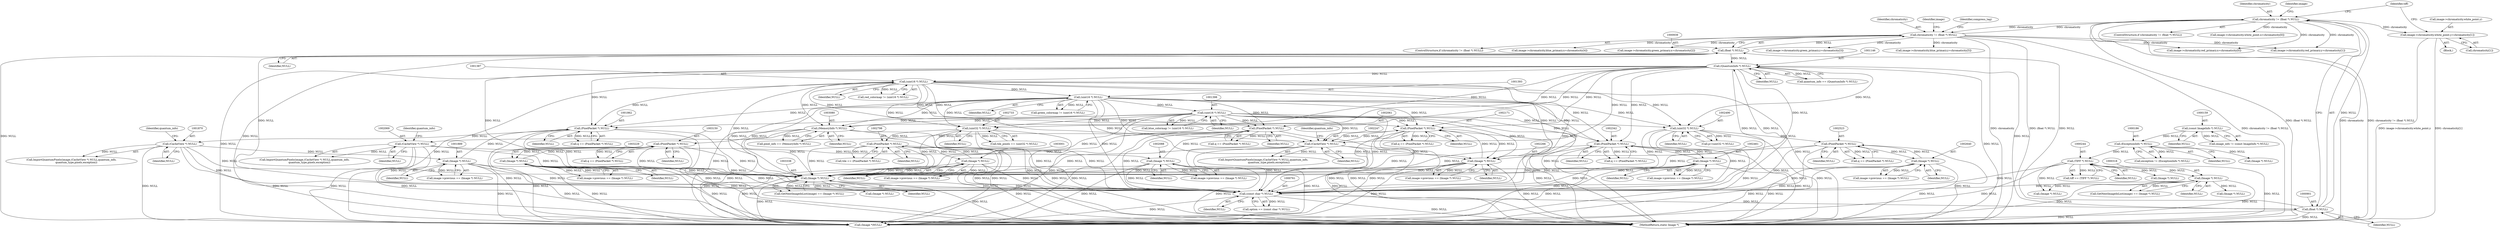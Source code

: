 digraph "0_ImageMagick_58cf5bf4fade82e3b510e8f3463a967278a3e410_0@array" {
"1000915" [label="(Call,image->chromaticity.white_point.y=chromaticity[1])"];
"1000898" [label="(Call,chromaticity != (float *) NULL)"];
"1000936" [label="(Call,chromaticity != (float *) NULL)"];
"1000938" [label="(Call,(float *) NULL)"];
"1000760" [label="(Call,(const char *) NULL)"];
"1002341" [label="(Call,(PixelPacket *) NULL)"];
"1002460" [label="(Call,(Image *) NULL)"];
"1001386" [label="(Call,(uint16 *) NULL)"];
"1001145" [label="(Call,(QuantumInfo *) NULL)"];
"1000900" [label="(Call,(float *) NULL)"];
"1001392" [label="(Call,(uint16 *) NULL)"];
"1001397" [label="(Call,(uint16 *) NULL)"];
"1001861" [label="(Call,(PixelPacket *) NULL)"];
"1001888" [label="(Call,(Image *) NULL)"];
"1001869" [label="(Call,(CacheView *) NULL)"];
"1002087" [label="(Call,(Image *) NULL)"];
"1002068" [label="(Call,(CacheView *) NULL)"];
"1002060" [label="(Call,(PixelPacket *) NULL)"];
"1003000" [label="(Call,(Image *) NULL)"];
"1002797" [label="(Call,(PixelPacket *) NULL)"];
"1002732" [label="(Call,(uint32 *) NULL)"];
"1002639" [label="(Call,(Image *) NULL)"];
"1002522" [label="(Call,(PixelPacket *) NULL)"];
"1002489" [label="(Call,(uint32 *) NULL)"];
"1003149" [label="(Call,(PixelPacket *) NULL)"];
"1003079" [label="(Call,(MemoryInfo *) NULL)"];
"1003228" [label="(Call,(Image *) NULL)"];
"1000317" [label="(Call,(Image *) NULL)"];
"1000243" [label="(Call,(TIFF *) NULL)"];
"1000185" [label="(Call,(ExceptionInfo *) NULL)"];
"1000158" [label="(Call,(const ImageInfo *) NULL)"];
"1003337" [label="(Call,(Image *) NULL)"];
"1002170" [label="(Call,(PixelPacket *) NULL)"];
"1002265" [label="(Call,(Image *) NULL)"];
"1002246" [label="(Call,(CacheView *) NULL)"];
"1001147" [label="(Identifier,NULL)"];
"1000953" [label="(Call,image->chromaticity.red_primary.y=chromaticity[1])"];
"1000964" [label="(Call,image->chromaticity.green_primary.x=chromaticity[2])"];
"1002732" [label="(Call,(uint32 *) NULL)"];
"1003224" [label="(Call,image->previous == (Image *) NULL)"];
"1002795" [label="(Call,tile == (PixelPacket *) NULL)"];
"1000897" [label="(ControlStructure,if (chromaticity != (float *) NULL))"];
"1000975" [label="(Call,image->chromaticity.green_primary.y=chromaticity[3])"];
"1002062" [label="(Identifier,NULL)"];
"1000314" [label="(Call,GetNextImageInList(image) == (Image *) NULL)"];
"1002639" [label="(Call,(Image *) NULL)"];
"1000215" [label="(Call,(Image *) NULL)"];
"1003081" [label="(Identifier,NULL)"];
"1001872" [label="(Identifier,quantum_info)"];
"1002089" [label="(Identifier,NULL)"];
"1000916" [label="(Call,image->chromaticity.white_point.y)"];
"1002460" [label="(Call,(Image *) NULL)"];
"1003228" [label="(Call,(Image *) NULL)"];
"1000942" [label="(Call,image->chromaticity.red_primary.x=chromaticity[0])"];
"1003147" [label="(Call,q == (PixelPacket *) NULL)"];
"1000902" [label="(Identifier,NULL)"];
"1002635" [label="(Call,image->previous == (Image *) NULL)"];
"1000243" [label="(Call,(TIFF *) NULL)"];
"1000904" [label="(Call,image->chromaticity.white_point.x=chromaticity[0])"];
"1001397" [label="(Call,(uint16 *) NULL)"];
"1003230" [label="(Identifier,NULL)"];
"1002641" [label="(Identifier,NULL)"];
"1000997" [label="(Call,image->chromaticity.blue_primary.y=chromaticity[5])"];
"1003334" [label="(Call,GetNextImageInList(image) == (Image *) NULL)"];
"1000898" [label="(Call,chromaticity != (float *) NULL)"];
"1001859" [label="(Call,q == (PixelPacket *) NULL)"];
"1001871" [label="(Identifier,NULL)"];
"1002462" [label="(Identifier,NULL)"];
"1003400" [label="(Call,(Image *)NULL)"];
"1002730" [label="(Call,tile_pixels == (uint32 *) NULL)"];
"1002522" [label="(Call,(PixelPacket *) NULL)"];
"1001394" [label="(Identifier,NULL)"];
"1000319" [label="(Identifier,NULL)"];
"1001861" [label="(Call,(PixelPacket *) NULL)"];
"1001386" [label="(Call,(uint16 *) NULL)"];
"1002491" [label="(Identifier,NULL)"];
"1002524" [label="(Identifier,NULL)"];
"1003002" [label="(Identifier,NULL)"];
"1001384" [label="(Call,red_colormap != (uint16 *) NULL)"];
"1000936" [label="(Call,chromaticity != (float *) NULL)"];
"1002339" [label="(Call,q == (PixelPacket *) NULL)"];
"1000156" [label="(Call,image_info != (const ImageInfo *) NULL)"];
"1000758" [label="(Call,option == (const char *) NULL)"];
"1002261" [label="(Call,image->previous == (Image *) NULL)"];
"1002248" [label="(Identifier,NULL)"];
"1001863" [label="(Identifier,NULL)"];
"1002489" [label="(Call,(uint32 *) NULL)"];
"1002520" [label="(Call,q == (PixelPacket *) NULL)"];
"1001869" [label="(Call,(CacheView *) NULL)"];
"1003337" [label="(Call,(Image *) NULL)"];
"1002070" [label="(Identifier,NULL)"];
"1000929" [label="(Identifier,tiff)"];
"1001143" [label="(Call,quantum_info == (QuantumInfo *) NULL)"];
"1001388" [label="(Identifier,NULL)"];
"1000328" [label="(Call,(Image *) NULL)"];
"1002343" [label="(Identifier,NULL)"];
"1002797" [label="(Call,(PixelPacket *) NULL)"];
"1001395" [label="(Call,blue_colormap != (uint16 *) NULL)"];
"1000938" [label="(Call,(float *) NULL)"];
"1000908" [label="(Identifier,image)"];
"1000923" [label="(Call,chromaticity[1])"];
"1002071" [label="(Identifier,quantum_info)"];
"1000187" [label="(Identifier,NULL)"];
"1002087" [label="(Call,(Image *) NULL)"];
"1000937" [label="(Identifier,chromaticity)"];
"1003406" [label="(MethodReturn,static Image *)"];
"1000158" [label="(Call,(const ImageInfo *) NULL)"];
"1002799" [label="(Identifier,NULL)"];
"1001399" [label="(Identifier,NULL)"];
"1002170" [label="(Call,(PixelPacket *) NULL)"];
"1003000" [label="(Call,(Image *) NULL)"];
"1002249" [label="(Identifier,quantum_info)"];
"1000245" [label="(Identifier,NULL)"];
"1000935" [label="(ControlStructure,if (chromaticity != (float *) NULL))"];
"1001392" [label="(Call,(uint16 *) NULL)"];
"1000946" [label="(Identifier,image)"];
"1002066" [label="(Call,ImportQuantumPixels(image,(CacheView *) NULL,quantum_info,\n            quantum_type,pixels,exception))"];
"1001888" [label="(Call,(Image *) NULL)"];
"1002060" [label="(Call,(PixelPacket *) NULL)"];
"1000940" [label="(Identifier,NULL)"];
"1002267" [label="(Identifier,NULL)"];
"1000900" [label="(Call,(float *) NULL)"];
"1002734" [label="(Identifier,NULL)"];
"1000307" [label="(Call,(Image *) NULL)"];
"1002341" [label="(Call,(PixelPacket *) NULL)"];
"1001890" [label="(Identifier,NULL)"];
"1003149" [label="(Call,(PixelPacket *) NULL)"];
"1002456" [label="(Call,image->previous == (Image *) NULL)"];
"1002058" [label="(Call,q == (PixelPacket *) NULL)"];
"1001145" [label="(Call,(QuantumInfo *) NULL)"];
"1000899" [label="(Identifier,chromaticity)"];
"1000160" [label="(Identifier,NULL)"];
"1000241" [label="(Call,tiff == (TIFF *) NULL)"];
"1002168" [label="(Call,q == (PixelPacket *) NULL)"];
"1000915" [label="(Call,image->chromaticity.white_point.y=chromaticity[1])"];
"1000185" [label="(Call,(ExceptionInfo *) NULL)"];
"1003346" [label="(Call,(Image *) NULL)"];
"1000183" [label="(Call,exception != (ExceptionInfo *) NULL)"];
"1002172" [label="(Identifier,NULL)"];
"1000317" [label="(Call,(Image *) NULL)"];
"1001011" [label="(Identifier,compress_tag)"];
"1002487" [label="(Call,p=(uint32 *) NULL)"];
"1002244" [label="(Call,ImportQuantumPixels(image,(CacheView *) NULL,quantum_info,\n              quantum_type,pixels,exception))"];
"1002083" [label="(Call,image->previous == (Image *) NULL)"];
"1003339" [label="(Identifier,NULL)"];
"1002068" [label="(Call,(CacheView *) NULL)"];
"1000986" [label="(Call,image->chromaticity.blue_primary.x=chromaticity[4])"];
"1002265" [label="(Call,(Image *) NULL)"];
"1000903" [label="(Block,)"];
"1000760" [label="(Call,(const char *) NULL)"];
"1001884" [label="(Call,image->previous == (Image *) NULL)"];
"1003079" [label="(Call,(MemoryInfo *) NULL)"];
"1003077" [label="(Call,pixel_info == (MemoryInfo *) NULL)"];
"1000252" [label="(Call,(Image *) NULL)"];
"1000762" [label="(Identifier,NULL)"];
"1001867" [label="(Call,ImportQuantumPixels(image,(CacheView *) NULL,quantum_info,\n            quantum_type,pixels,exception))"];
"1003151" [label="(Identifier,NULL)"];
"1001390" [label="(Call,green_colormap != (uint16 *) NULL)"];
"1002996" [label="(Call,image->previous == (Image *) NULL)"];
"1002246" [label="(Call,(CacheView *) NULL)"];
"1000915" -> "1000903"  [label="AST: "];
"1000915" -> "1000923"  [label="CFG: "];
"1000916" -> "1000915"  [label="AST: "];
"1000923" -> "1000915"  [label="AST: "];
"1000929" -> "1000915"  [label="CFG: "];
"1000915" -> "1003406"  [label="DDG: image->chromaticity.white_point.y"];
"1000915" -> "1003406"  [label="DDG: chromaticity[1]"];
"1000898" -> "1000915"  [label="DDG: chromaticity"];
"1000898" -> "1000897"  [label="AST: "];
"1000898" -> "1000900"  [label="CFG: "];
"1000899" -> "1000898"  [label="AST: "];
"1000900" -> "1000898"  [label="AST: "];
"1000908" -> "1000898"  [label="CFG: "];
"1000929" -> "1000898"  [label="CFG: "];
"1000898" -> "1003406"  [label="DDG: chromaticity"];
"1000898" -> "1003406"  [label="DDG: chromaticity != (float *) NULL"];
"1000898" -> "1003406"  [label="DDG: (float *) NULL"];
"1000936" -> "1000898"  [label="DDG: chromaticity"];
"1000900" -> "1000898"  [label="DDG: NULL"];
"1000898" -> "1000904"  [label="DDG: chromaticity"];
"1000898" -> "1000936"  [label="DDG: chromaticity"];
"1000898" -> "1000942"  [label="DDG: chromaticity"];
"1000898" -> "1000953"  [label="DDG: chromaticity"];
"1000936" -> "1000935"  [label="AST: "];
"1000936" -> "1000938"  [label="CFG: "];
"1000937" -> "1000936"  [label="AST: "];
"1000938" -> "1000936"  [label="AST: "];
"1000946" -> "1000936"  [label="CFG: "];
"1001011" -> "1000936"  [label="CFG: "];
"1000936" -> "1003406"  [label="DDG: chromaticity != (float *) NULL"];
"1000936" -> "1003406"  [label="DDG: chromaticity"];
"1000936" -> "1003406"  [label="DDG: (float *) NULL"];
"1000938" -> "1000936"  [label="DDG: NULL"];
"1000936" -> "1000942"  [label="DDG: chromaticity"];
"1000936" -> "1000953"  [label="DDG: chromaticity"];
"1000936" -> "1000964"  [label="DDG: chromaticity"];
"1000936" -> "1000975"  [label="DDG: chromaticity"];
"1000936" -> "1000986"  [label="DDG: chromaticity"];
"1000936" -> "1000997"  [label="DDG: chromaticity"];
"1000938" -> "1000940"  [label="CFG: "];
"1000939" -> "1000938"  [label="AST: "];
"1000940" -> "1000938"  [label="AST: "];
"1000938" -> "1003406"  [label="DDG: NULL"];
"1000760" -> "1000938"  [label="DDG: NULL"];
"1000900" -> "1000938"  [label="DDG: NULL"];
"1000938" -> "1001145"  [label="DDG: NULL"];
"1000938" -> "1003400"  [label="DDG: NULL"];
"1000760" -> "1000758"  [label="AST: "];
"1000760" -> "1000762"  [label="CFG: "];
"1000761" -> "1000760"  [label="AST: "];
"1000762" -> "1000760"  [label="AST: "];
"1000758" -> "1000760"  [label="CFG: "];
"1000760" -> "1003406"  [label="DDG: NULL"];
"1000760" -> "1000758"  [label="DDG: NULL"];
"1002341" -> "1000760"  [label="DDG: NULL"];
"1002460" -> "1000760"  [label="DDG: NULL"];
"1001386" -> "1000760"  [label="DDG: NULL"];
"1001861" -> "1000760"  [label="DDG: NULL"];
"1001888" -> "1000760"  [label="DDG: NULL"];
"1001869" -> "1000760"  [label="DDG: NULL"];
"1002087" -> "1000760"  [label="DDG: NULL"];
"1003000" -> "1000760"  [label="DDG: NULL"];
"1002639" -> "1000760"  [label="DDG: NULL"];
"1003149" -> "1000760"  [label="DDG: NULL"];
"1002060" -> "1000760"  [label="DDG: NULL"];
"1000317" -> "1000760"  [label="DDG: NULL"];
"1002522" -> "1000760"  [label="DDG: NULL"];
"1003337" -> "1000760"  [label="DDG: NULL"];
"1002170" -> "1000760"  [label="DDG: NULL"];
"1002265" -> "1000760"  [label="DDG: NULL"];
"1003079" -> "1000760"  [label="DDG: NULL"];
"1001145" -> "1000760"  [label="DDG: NULL"];
"1001392" -> "1000760"  [label="DDG: NULL"];
"1002732" -> "1000760"  [label="DDG: NULL"];
"1002797" -> "1000760"  [label="DDG: NULL"];
"1000243" -> "1000760"  [label="DDG: NULL"];
"1002246" -> "1000760"  [label="DDG: NULL"];
"1001397" -> "1000760"  [label="DDG: NULL"];
"1002068" -> "1000760"  [label="DDG: NULL"];
"1002489" -> "1000760"  [label="DDG: NULL"];
"1003228" -> "1000760"  [label="DDG: NULL"];
"1000760" -> "1000900"  [label="DDG: NULL"];
"1000760" -> "1001145"  [label="DDG: NULL"];
"1000760" -> "1003400"  [label="DDG: NULL"];
"1002341" -> "1002339"  [label="AST: "];
"1002341" -> "1002343"  [label="CFG: "];
"1002342" -> "1002341"  [label="AST: "];
"1002343" -> "1002341"  [label="AST: "];
"1002339" -> "1002341"  [label="CFG: "];
"1002341" -> "1003406"  [label="DDG: NULL"];
"1002341" -> "1002339"  [label="DDG: NULL"];
"1002460" -> "1002341"  [label="DDG: NULL"];
"1001386" -> "1002341"  [label="DDG: NULL"];
"1001145" -> "1002341"  [label="DDG: NULL"];
"1001392" -> "1002341"  [label="DDG: NULL"];
"1001397" -> "1002341"  [label="DDG: NULL"];
"1002341" -> "1002460"  [label="DDG: NULL"];
"1002341" -> "1003337"  [label="DDG: NULL"];
"1002341" -> "1003400"  [label="DDG: NULL"];
"1002460" -> "1002456"  [label="AST: "];
"1002460" -> "1002462"  [label="CFG: "];
"1002461" -> "1002460"  [label="AST: "];
"1002462" -> "1002460"  [label="AST: "];
"1002456" -> "1002460"  [label="CFG: "];
"1002460" -> "1003406"  [label="DDG: NULL"];
"1002460" -> "1002456"  [label="DDG: NULL"];
"1002460" -> "1003337"  [label="DDG: NULL"];
"1002460" -> "1003400"  [label="DDG: NULL"];
"1001386" -> "1001384"  [label="AST: "];
"1001386" -> "1001388"  [label="CFG: "];
"1001387" -> "1001386"  [label="AST: "];
"1001388" -> "1001386"  [label="AST: "];
"1001384" -> "1001386"  [label="CFG: "];
"1001386" -> "1003406"  [label="DDG: NULL"];
"1001386" -> "1001384"  [label="DDG: NULL"];
"1001145" -> "1001386"  [label="DDG: NULL"];
"1001386" -> "1001392"  [label="DDG: NULL"];
"1001386" -> "1001861"  [label="DDG: NULL"];
"1001386" -> "1002060"  [label="DDG: NULL"];
"1001386" -> "1002170"  [label="DDG: NULL"];
"1001386" -> "1002246"  [label="DDG: NULL"];
"1001386" -> "1002265"  [label="DDG: NULL"];
"1001386" -> "1002489"  [label="DDG: NULL"];
"1001386" -> "1002732"  [label="DDG: NULL"];
"1001386" -> "1003079"  [label="DDG: NULL"];
"1001386" -> "1003337"  [label="DDG: NULL"];
"1001386" -> "1003400"  [label="DDG: NULL"];
"1001145" -> "1001143"  [label="AST: "];
"1001145" -> "1001147"  [label="CFG: "];
"1001146" -> "1001145"  [label="AST: "];
"1001147" -> "1001145"  [label="AST: "];
"1001143" -> "1001145"  [label="CFG: "];
"1001145" -> "1003406"  [label="DDG: NULL"];
"1001145" -> "1001143"  [label="DDG: NULL"];
"1000900" -> "1001145"  [label="DDG: NULL"];
"1001145" -> "1001861"  [label="DDG: NULL"];
"1001145" -> "1002060"  [label="DDG: NULL"];
"1001145" -> "1002170"  [label="DDG: NULL"];
"1001145" -> "1002246"  [label="DDG: NULL"];
"1001145" -> "1002265"  [label="DDG: NULL"];
"1001145" -> "1002489"  [label="DDG: NULL"];
"1001145" -> "1002732"  [label="DDG: NULL"];
"1001145" -> "1003079"  [label="DDG: NULL"];
"1001145" -> "1003337"  [label="DDG: NULL"];
"1001145" -> "1003400"  [label="DDG: NULL"];
"1000900" -> "1000902"  [label="CFG: "];
"1000901" -> "1000900"  [label="AST: "];
"1000902" -> "1000900"  [label="AST: "];
"1000900" -> "1003406"  [label="DDG: NULL"];
"1000900" -> "1003400"  [label="DDG: NULL"];
"1001392" -> "1001390"  [label="AST: "];
"1001392" -> "1001394"  [label="CFG: "];
"1001393" -> "1001392"  [label="AST: "];
"1001394" -> "1001392"  [label="AST: "];
"1001390" -> "1001392"  [label="CFG: "];
"1001392" -> "1003406"  [label="DDG: NULL"];
"1001392" -> "1001390"  [label="DDG: NULL"];
"1001392" -> "1001397"  [label="DDG: NULL"];
"1001392" -> "1001861"  [label="DDG: NULL"];
"1001392" -> "1002060"  [label="DDG: NULL"];
"1001392" -> "1002170"  [label="DDG: NULL"];
"1001392" -> "1002246"  [label="DDG: NULL"];
"1001392" -> "1002265"  [label="DDG: NULL"];
"1001392" -> "1002489"  [label="DDG: NULL"];
"1001392" -> "1002732"  [label="DDG: NULL"];
"1001392" -> "1003079"  [label="DDG: NULL"];
"1001392" -> "1003337"  [label="DDG: NULL"];
"1001392" -> "1003400"  [label="DDG: NULL"];
"1001397" -> "1001395"  [label="AST: "];
"1001397" -> "1001399"  [label="CFG: "];
"1001398" -> "1001397"  [label="AST: "];
"1001399" -> "1001397"  [label="AST: "];
"1001395" -> "1001397"  [label="CFG: "];
"1001397" -> "1003406"  [label="DDG: NULL"];
"1001397" -> "1001395"  [label="DDG: NULL"];
"1001397" -> "1001861"  [label="DDG: NULL"];
"1001397" -> "1002060"  [label="DDG: NULL"];
"1001397" -> "1002170"  [label="DDG: NULL"];
"1001397" -> "1002246"  [label="DDG: NULL"];
"1001397" -> "1002265"  [label="DDG: NULL"];
"1001397" -> "1002489"  [label="DDG: NULL"];
"1001397" -> "1002732"  [label="DDG: NULL"];
"1001397" -> "1003079"  [label="DDG: NULL"];
"1001397" -> "1003337"  [label="DDG: NULL"];
"1001397" -> "1003400"  [label="DDG: NULL"];
"1001861" -> "1001859"  [label="AST: "];
"1001861" -> "1001863"  [label="CFG: "];
"1001862" -> "1001861"  [label="AST: "];
"1001863" -> "1001861"  [label="AST: "];
"1001859" -> "1001861"  [label="CFG: "];
"1001861" -> "1003406"  [label="DDG: NULL"];
"1001861" -> "1001859"  [label="DDG: NULL"];
"1001888" -> "1001861"  [label="DDG: NULL"];
"1001861" -> "1001869"  [label="DDG: NULL"];
"1001861" -> "1003337"  [label="DDG: NULL"];
"1001861" -> "1003400"  [label="DDG: NULL"];
"1001888" -> "1001884"  [label="AST: "];
"1001888" -> "1001890"  [label="CFG: "];
"1001889" -> "1001888"  [label="AST: "];
"1001890" -> "1001888"  [label="AST: "];
"1001884" -> "1001888"  [label="CFG: "];
"1001888" -> "1003406"  [label="DDG: NULL"];
"1001888" -> "1001884"  [label="DDG: NULL"];
"1001869" -> "1001888"  [label="DDG: NULL"];
"1001888" -> "1003337"  [label="DDG: NULL"];
"1001888" -> "1003400"  [label="DDG: NULL"];
"1001869" -> "1001867"  [label="AST: "];
"1001869" -> "1001871"  [label="CFG: "];
"1001870" -> "1001869"  [label="AST: "];
"1001871" -> "1001869"  [label="AST: "];
"1001872" -> "1001869"  [label="CFG: "];
"1001869" -> "1003406"  [label="DDG: NULL"];
"1001869" -> "1001867"  [label="DDG: NULL"];
"1001869" -> "1003337"  [label="DDG: NULL"];
"1001869" -> "1003400"  [label="DDG: NULL"];
"1002087" -> "1002083"  [label="AST: "];
"1002087" -> "1002089"  [label="CFG: "];
"1002088" -> "1002087"  [label="AST: "];
"1002089" -> "1002087"  [label="AST: "];
"1002083" -> "1002087"  [label="CFG: "];
"1002087" -> "1003406"  [label="DDG: NULL"];
"1002087" -> "1002060"  [label="DDG: NULL"];
"1002087" -> "1002083"  [label="DDG: NULL"];
"1002068" -> "1002087"  [label="DDG: NULL"];
"1002087" -> "1003337"  [label="DDG: NULL"];
"1002087" -> "1003400"  [label="DDG: NULL"];
"1002068" -> "1002066"  [label="AST: "];
"1002068" -> "1002070"  [label="CFG: "];
"1002069" -> "1002068"  [label="AST: "];
"1002070" -> "1002068"  [label="AST: "];
"1002071" -> "1002068"  [label="CFG: "];
"1002068" -> "1003406"  [label="DDG: NULL"];
"1002068" -> "1002066"  [label="DDG: NULL"];
"1002060" -> "1002068"  [label="DDG: NULL"];
"1002068" -> "1003337"  [label="DDG: NULL"];
"1002068" -> "1003400"  [label="DDG: NULL"];
"1002060" -> "1002058"  [label="AST: "];
"1002060" -> "1002062"  [label="CFG: "];
"1002061" -> "1002060"  [label="AST: "];
"1002062" -> "1002060"  [label="AST: "];
"1002058" -> "1002060"  [label="CFG: "];
"1002060" -> "1003406"  [label="DDG: NULL"];
"1002060" -> "1002058"  [label="DDG: NULL"];
"1002060" -> "1003337"  [label="DDG: NULL"];
"1002060" -> "1003400"  [label="DDG: NULL"];
"1003000" -> "1002996"  [label="AST: "];
"1003000" -> "1003002"  [label="CFG: "];
"1003001" -> "1003000"  [label="AST: "];
"1003002" -> "1003000"  [label="AST: "];
"1002996" -> "1003000"  [label="CFG: "];
"1003000" -> "1003406"  [label="DDG: NULL"];
"1003000" -> "1002797"  [label="DDG: NULL"];
"1003000" -> "1002996"  [label="DDG: NULL"];
"1002797" -> "1003000"  [label="DDG: NULL"];
"1003000" -> "1003337"  [label="DDG: NULL"];
"1003000" -> "1003400"  [label="DDG: NULL"];
"1002797" -> "1002795"  [label="AST: "];
"1002797" -> "1002799"  [label="CFG: "];
"1002798" -> "1002797"  [label="AST: "];
"1002799" -> "1002797"  [label="AST: "];
"1002795" -> "1002797"  [label="CFG: "];
"1002797" -> "1003406"  [label="DDG: NULL"];
"1002797" -> "1002795"  [label="DDG: NULL"];
"1002732" -> "1002797"  [label="DDG: NULL"];
"1002797" -> "1003337"  [label="DDG: NULL"];
"1002797" -> "1003400"  [label="DDG: NULL"];
"1002732" -> "1002730"  [label="AST: "];
"1002732" -> "1002734"  [label="CFG: "];
"1002733" -> "1002732"  [label="AST: "];
"1002734" -> "1002732"  [label="AST: "];
"1002730" -> "1002732"  [label="CFG: "];
"1002732" -> "1003406"  [label="DDG: NULL"];
"1002732" -> "1002730"  [label="DDG: NULL"];
"1002732" -> "1003337"  [label="DDG: NULL"];
"1002732" -> "1003400"  [label="DDG: NULL"];
"1002639" -> "1002635"  [label="AST: "];
"1002639" -> "1002641"  [label="CFG: "];
"1002640" -> "1002639"  [label="AST: "];
"1002641" -> "1002639"  [label="AST: "];
"1002635" -> "1002639"  [label="CFG: "];
"1002639" -> "1003406"  [label="DDG: NULL"];
"1002639" -> "1002522"  [label="DDG: NULL"];
"1002639" -> "1002635"  [label="DDG: NULL"];
"1002522" -> "1002639"  [label="DDG: NULL"];
"1002639" -> "1003337"  [label="DDG: NULL"];
"1002639" -> "1003400"  [label="DDG: NULL"];
"1002522" -> "1002520"  [label="AST: "];
"1002522" -> "1002524"  [label="CFG: "];
"1002523" -> "1002522"  [label="AST: "];
"1002524" -> "1002522"  [label="AST: "];
"1002520" -> "1002522"  [label="CFG: "];
"1002522" -> "1003406"  [label="DDG: NULL"];
"1002522" -> "1002520"  [label="DDG: NULL"];
"1002489" -> "1002522"  [label="DDG: NULL"];
"1002522" -> "1003337"  [label="DDG: NULL"];
"1002522" -> "1003400"  [label="DDG: NULL"];
"1002489" -> "1002487"  [label="AST: "];
"1002489" -> "1002491"  [label="CFG: "];
"1002490" -> "1002489"  [label="AST: "];
"1002491" -> "1002489"  [label="AST: "];
"1002487" -> "1002489"  [label="CFG: "];
"1002489" -> "1003406"  [label="DDG: NULL"];
"1002489" -> "1002487"  [label="DDG: NULL"];
"1002489" -> "1003337"  [label="DDG: NULL"];
"1002489" -> "1003400"  [label="DDG: NULL"];
"1003149" -> "1003147"  [label="AST: "];
"1003149" -> "1003151"  [label="CFG: "];
"1003150" -> "1003149"  [label="AST: "];
"1003151" -> "1003149"  [label="AST: "];
"1003147" -> "1003149"  [label="CFG: "];
"1003149" -> "1003406"  [label="DDG: NULL"];
"1003149" -> "1003147"  [label="DDG: NULL"];
"1003079" -> "1003149"  [label="DDG: NULL"];
"1003228" -> "1003149"  [label="DDG: NULL"];
"1003149" -> "1003228"  [label="DDG: NULL"];
"1003149" -> "1003337"  [label="DDG: NULL"];
"1003149" -> "1003400"  [label="DDG: NULL"];
"1003079" -> "1003077"  [label="AST: "];
"1003079" -> "1003081"  [label="CFG: "];
"1003080" -> "1003079"  [label="AST: "];
"1003081" -> "1003079"  [label="AST: "];
"1003077" -> "1003079"  [label="CFG: "];
"1003079" -> "1003406"  [label="DDG: NULL"];
"1003079" -> "1003077"  [label="DDG: NULL"];
"1003079" -> "1003337"  [label="DDG: NULL"];
"1003079" -> "1003400"  [label="DDG: NULL"];
"1003228" -> "1003224"  [label="AST: "];
"1003228" -> "1003230"  [label="CFG: "];
"1003229" -> "1003228"  [label="AST: "];
"1003230" -> "1003228"  [label="AST: "];
"1003224" -> "1003228"  [label="CFG: "];
"1003228" -> "1003406"  [label="DDG: NULL"];
"1003228" -> "1003224"  [label="DDG: NULL"];
"1003228" -> "1003337"  [label="DDG: NULL"];
"1003228" -> "1003400"  [label="DDG: NULL"];
"1000317" -> "1000314"  [label="AST: "];
"1000317" -> "1000319"  [label="CFG: "];
"1000318" -> "1000317"  [label="AST: "];
"1000319" -> "1000317"  [label="AST: "];
"1000314" -> "1000317"  [label="CFG: "];
"1000317" -> "1003406"  [label="DDG: NULL"];
"1000317" -> "1000307"  [label="DDG: NULL"];
"1000317" -> "1000314"  [label="DDG: NULL"];
"1000243" -> "1000317"  [label="DDG: NULL"];
"1000317" -> "1000328"  [label="DDG: NULL"];
"1000317" -> "1003400"  [label="DDG: NULL"];
"1000243" -> "1000241"  [label="AST: "];
"1000243" -> "1000245"  [label="CFG: "];
"1000244" -> "1000243"  [label="AST: "];
"1000245" -> "1000243"  [label="AST: "];
"1000241" -> "1000243"  [label="CFG: "];
"1000243" -> "1003406"  [label="DDG: NULL"];
"1000243" -> "1000241"  [label="DDG: NULL"];
"1000185" -> "1000243"  [label="DDG: NULL"];
"1000243" -> "1000252"  [label="DDG: NULL"];
"1000243" -> "1000307"  [label="DDG: NULL"];
"1000243" -> "1003400"  [label="DDG: NULL"];
"1000185" -> "1000183"  [label="AST: "];
"1000185" -> "1000187"  [label="CFG: "];
"1000186" -> "1000185"  [label="AST: "];
"1000187" -> "1000185"  [label="AST: "];
"1000183" -> "1000185"  [label="CFG: "];
"1000185" -> "1000183"  [label="DDG: NULL"];
"1000158" -> "1000185"  [label="DDG: NULL"];
"1000185" -> "1000215"  [label="DDG: NULL"];
"1000158" -> "1000156"  [label="AST: "];
"1000158" -> "1000160"  [label="CFG: "];
"1000159" -> "1000158"  [label="AST: "];
"1000160" -> "1000158"  [label="AST: "];
"1000156" -> "1000158"  [label="CFG: "];
"1000158" -> "1000156"  [label="DDG: NULL"];
"1003337" -> "1003334"  [label="AST: "];
"1003337" -> "1003339"  [label="CFG: "];
"1003338" -> "1003337"  [label="AST: "];
"1003339" -> "1003337"  [label="AST: "];
"1003334" -> "1003337"  [label="CFG: "];
"1003337" -> "1003406"  [label="DDG: NULL"];
"1003337" -> "1003334"  [label="DDG: NULL"];
"1002170" -> "1003337"  [label="DDG: NULL"];
"1002265" -> "1003337"  [label="DDG: NULL"];
"1002246" -> "1003337"  [label="DDG: NULL"];
"1003337" -> "1003346"  [label="DDG: NULL"];
"1003337" -> "1003400"  [label="DDG: NULL"];
"1002170" -> "1002168"  [label="AST: "];
"1002170" -> "1002172"  [label="CFG: "];
"1002171" -> "1002170"  [label="AST: "];
"1002172" -> "1002170"  [label="AST: "];
"1002168" -> "1002170"  [label="CFG: "];
"1002170" -> "1003406"  [label="DDG: NULL"];
"1002170" -> "1002168"  [label="DDG: NULL"];
"1002265" -> "1002170"  [label="DDG: NULL"];
"1002246" -> "1002170"  [label="DDG: NULL"];
"1002170" -> "1002246"  [label="DDG: NULL"];
"1002170" -> "1002265"  [label="DDG: NULL"];
"1002170" -> "1003400"  [label="DDG: NULL"];
"1002265" -> "1002261"  [label="AST: "];
"1002265" -> "1002267"  [label="CFG: "];
"1002266" -> "1002265"  [label="AST: "];
"1002267" -> "1002265"  [label="AST: "];
"1002261" -> "1002265"  [label="CFG: "];
"1002265" -> "1003406"  [label="DDG: NULL"];
"1002265" -> "1002261"  [label="DDG: NULL"];
"1002246" -> "1002265"  [label="DDG: NULL"];
"1002265" -> "1003400"  [label="DDG: NULL"];
"1002246" -> "1002244"  [label="AST: "];
"1002246" -> "1002248"  [label="CFG: "];
"1002247" -> "1002246"  [label="AST: "];
"1002248" -> "1002246"  [label="AST: "];
"1002249" -> "1002246"  [label="CFG: "];
"1002246" -> "1003406"  [label="DDG: NULL"];
"1002246" -> "1002244"  [label="DDG: NULL"];
"1002246" -> "1003400"  [label="DDG: NULL"];
}
